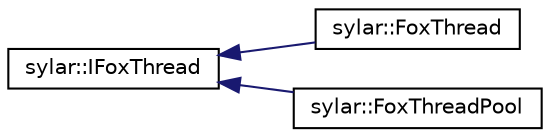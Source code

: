 digraph "类继承关系图"
{
 // LATEX_PDF_SIZE
  edge [fontname="Helvetica",fontsize="10",labelfontname="Helvetica",labelfontsize="10"];
  node [fontname="Helvetica",fontsize="10",shape=record];
  rankdir="LR";
  Node0 [label="sylar::IFoxThread",height=0.2,width=0.4,color="black", fillcolor="white", style="filled",URL="$classsylar_1_1IFoxThread.html",tooltip=" "];
  Node0 -> Node1 [dir="back",color="midnightblue",fontsize="10",style="solid",fontname="Helvetica"];
  Node1 [label="sylar::FoxThread",height=0.2,width=0.4,color="black", fillcolor="white", style="filled",URL="$classsylar_1_1FoxThread.html",tooltip=" "];
  Node0 -> Node2 [dir="back",color="midnightblue",fontsize="10",style="solid",fontname="Helvetica"];
  Node2 [label="sylar::FoxThreadPool",height=0.2,width=0.4,color="black", fillcolor="white", style="filled",URL="$classsylar_1_1FoxThreadPool.html",tooltip=" "];
}
